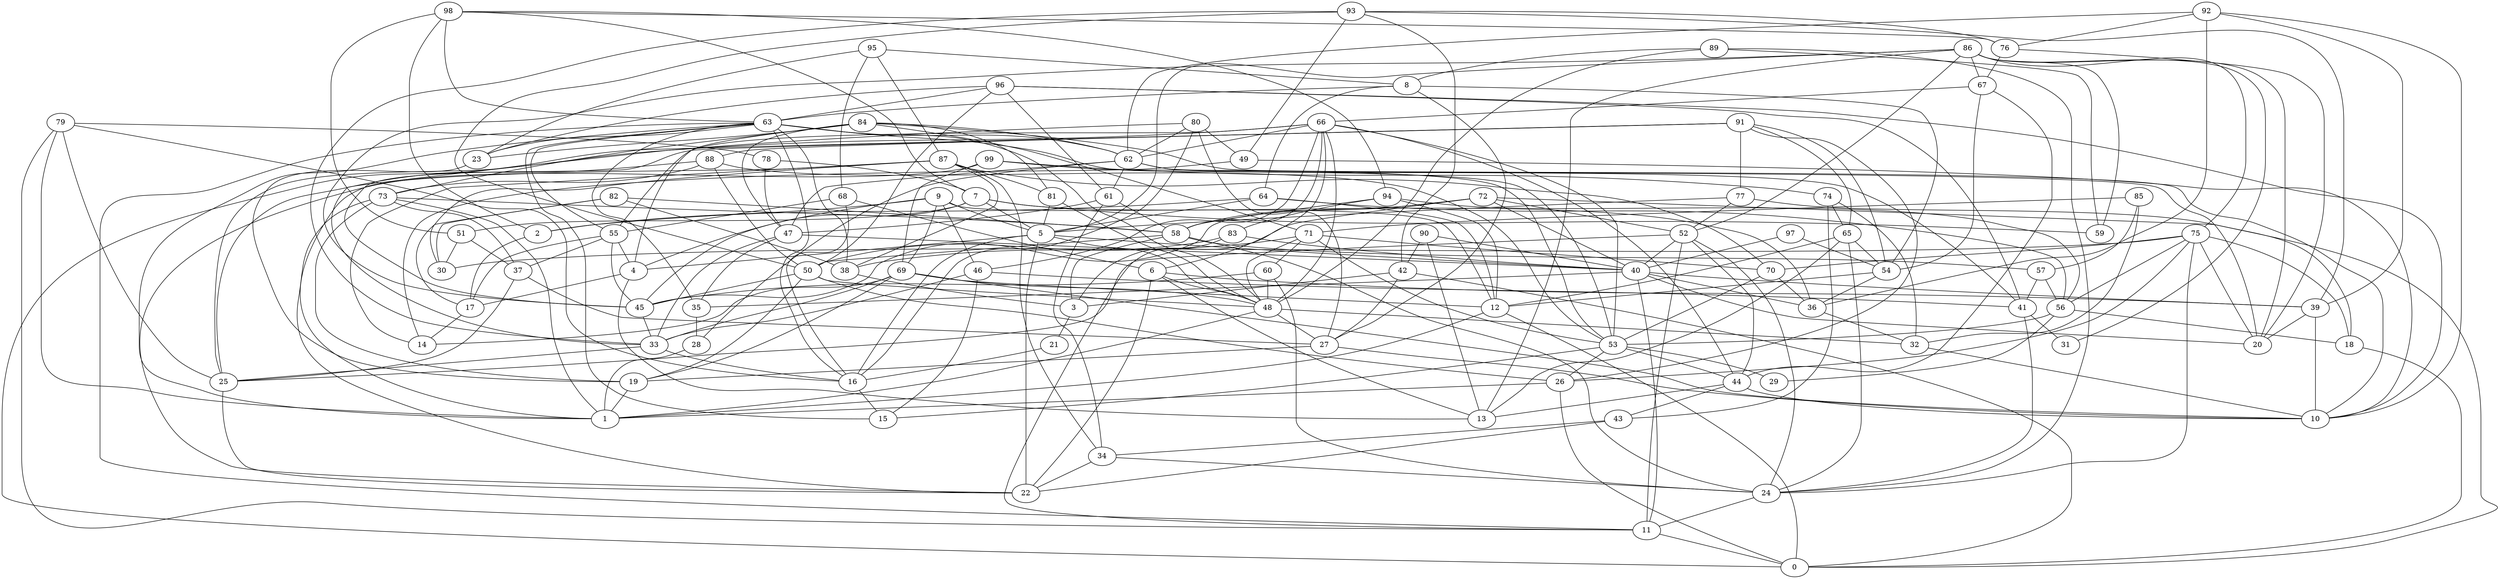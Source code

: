 digraph GG_graph {

subgraph G_graph {
edge [color = black]
"80" -> "16" [dir = none]
"60" -> "24" [dir = none]
"89" -> "48" [dir = none]
"97" -> "54" [dir = none]
"78" -> "47" [dir = none]
"86" -> "31" [dir = none]
"86" -> "67" [dir = none]
"91" -> "77" [dir = none]
"91" -> "26" [dir = none]
"91" -> "45" [dir = none]
"98" -> "51" [dir = none]
"98" -> "2" [dir = none]
"99" -> "69" [dir = none]
"92" -> "76" [dir = none]
"92" -> "10" [dir = none]
"92" -> "62" [dir = none]
"71" -> "70" [dir = none]
"71" -> "48" [dir = none]
"65" -> "54" [dir = none]
"7" -> "59" [dir = none]
"7" -> "5" [dir = none]
"27" -> "10" [dir = none]
"6" -> "39" [dir = none]
"6" -> "48" [dir = none]
"85" -> "57" [dir = none]
"85" -> "32" [dir = none]
"85" -> "71" [dir = none]
"53" -> "44" [dir = none]
"53" -> "29" [dir = none]
"5" -> "22" [dir = none]
"5" -> "4" [dir = none]
"87" -> "34" [dir = none]
"87" -> "38" [dir = none]
"88" -> "50" [dir = none]
"37" -> "25" [dir = none]
"46" -> "15" [dir = none]
"46" -> "41" [dir = none]
"3" -> "21" [dir = none]
"62" -> "28" [dir = none]
"62" -> "20" [dir = none]
"55" -> "17" [dir = none]
"55" -> "45" [dir = none]
"63" -> "23" [dir = none]
"63" -> "55" [dir = none]
"63" -> "38" [dir = none]
"63" -> "11" [dir = none]
"63" -> "16" [dir = none]
"63" -> "48" [dir = none]
"8" -> "64" [dir = none]
"8" -> "63" [dir = none]
"83" -> "40" [dir = none]
"90" -> "13" [dir = none]
"90" -> "40" [dir = none]
"11" -> "0" [dir = none]
"45" -> "33" [dir = none]
"48" -> "1" [dir = none]
"84" -> "73" [dir = none]
"84" -> "81" [dir = none]
"64" -> "2" [dir = none]
"64" -> "56" [dir = none]
"66" -> "53" [dir = none]
"66" -> "58" [dir = none]
"66" -> "46" [dir = none]
"66" -> "25" [dir = none]
"66" -> "62" [dir = none]
"66" -> "48" [dir = none]
"95" -> "23" [dir = none]
"81" -> "5" [dir = none]
"81" -> "48" [dir = none]
"69" -> "14" [dir = none]
"69" -> "48" [dir = none]
"93" -> "42" [dir = none]
"93" -> "49" [dir = none]
"93" -> "50" [dir = none]
"9" -> "46" [dir = none]
"50" -> "19" [dir = none]
"50" -> "48" [dir = none]
"67" -> "54" [dir = none]
"67" -> "66" [dir = none]
"40" -> "36" [dir = none]
"75" -> "56" [dir = none]
"56" -> "18" [dir = none]
"79" -> "78" [dir = none]
"79" -> "11" [dir = none]
"12" -> "0" [dir = none]
"94" -> "58" [dir = none]
"47" -> "35" [dir = none]
"96" -> "61" [dir = none]
"96" -> "63" [dir = none]
"52" -> "40" [dir = none]
"52" -> "24" [dir = none]
"52" -> "11" [dir = none]
"82" -> "30" [dir = none]
"82" -> "17" [dir = none]
"68" -> "16" [dir = none]
"74" -> "43" [dir = none]
"74" -> "32" [dir = none]
"72" -> "3" [dir = none]
"72" -> "58" [dir = none]
"16" -> "15" [dir = none]
"60" -> "45" [dir = none]
"69" -> "12" [dir = none]
"26" -> "1" [dir = none]
"47" -> "33" [dir = none]
"48" -> "27" [dir = none]
"73" -> "1" [dir = none]
"41" -> "24" [dir = none]
"91" -> "0" [dir = none]
"96" -> "41" [dir = none]
"62" -> "47" [dir = none]
"58" -> "50" [dir = none]
"72" -> "52" [dir = none]
"58" -> "24" [dir = none]
"87" -> "30" [dir = none]
"52" -> "44" [dir = none]
"63" -> "62" [dir = none]
"61" -> "34" [dir = none]
"73" -> "19" [dir = none]
"80" -> "27" [dir = none]
"58" -> "57" [dir = none]
"18" -> "0" [dir = none]
"86" -> "52" [dir = none]
"71" -> "38" [dir = none]
"98" -> "7" [dir = none]
"84" -> "4" [dir = none]
"49" -> "14" [dir = none]
"56" -> "53" [dir = none]
"87" -> "70" [dir = none]
"93" -> "76" [dir = none]
"62" -> "61" [dir = none]
"95" -> "8" [dir = none]
"60" -> "48" [dir = none]
"91" -> "54" [dir = none]
"53" -> "26" [dir = none]
"75" -> "70" [dir = none]
"34" -> "24" [dir = none]
"70" -> "36" [dir = none]
"48" -> "32" [dir = none]
"25" -> "22" [dir = none]
"61" -> "47" [dir = none]
"96" -> "23" [dir = none]
"82" -> "38" [dir = none]
"49" -> "10" [dir = none]
"42" -> "27" [dir = none]
"40" -> "11" [dir = none]
"94" -> "83" [dir = none]
"6" -> "22" [dir = none]
"65" -> "13" [dir = none]
"84" -> "62" [dir = none]
"89" -> "8" [dir = none]
"86" -> "20" [dir = none]
"86" -> "5" [dir = none]
"46" -> "33" [dir = none]
"96" -> "50" [dir = none]
"80" -> "62" [dir = none]
"75" -> "24" [dir = none]
"7" -> "45" [dir = none]
"94" -> "56" [dir = none]
"56" -> "29" [dir = none]
"63" -> "53" [dir = none]
"9" -> "4" [dir = none]
"79" -> "1" [dir = none]
"80" -> "33" [dir = none]
"77" -> "18" [dir = none]
"35" -> "28" [dir = none]
"9" -> "5" [dir = none]
"40" -> "35" [dir = none]
"5" -> "16" [dir = none]
"66" -> "55" [dir = none]
"69" -> "19" [dir = none]
"9" -> "2" [dir = none]
"77" -> "52" [dir = none]
"50" -> "26" [dir = none]
"51" -> "30" [dir = none]
"2" -> "17" [dir = none]
"66" -> "6" [dir = none]
"42" -> "3" [dir = none]
"99" -> "53" [dir = none]
"34" -> "22" [dir = none]
"55" -> "37" [dir = none]
"50" -> "45" [dir = none]
"17" -> "14" [dir = none]
"44" -> "10" [dir = none]
"71" -> "60" [dir = none]
"73" -> "22" [dir = none]
"74" -> "65" [dir = none]
"96" -> "10" [dir = none]
"83" -> "11" [dir = none]
"36" -> "32" [dir = none]
"5" -> "40" [dir = none]
"5" -> "48" [dir = none]
"57" -> "56" [dir = none]
"86" -> "13" [dir = none]
"66" -> "44" [dir = none]
"61" -> "58" [dir = none]
"80" -> "49" [dir = none]
"9" -> "69" [dir = none]
"54" -> "12" [dir = none]
"26" -> "0" [dir = none]
"73" -> "37" [dir = none]
"95" -> "87" [dir = none]
"98" -> "94" [dir = none]
"23" -> "19" [dir = none]
"88" -> "25" [dir = none]
"76" -> "67" [dir = none]
"86" -> "45" [dir = none]
"88" -> "53" [dir = none]
"75" -> "20" [dir = none]
"6" -> "13" [dir = none]
"64" -> "5" [dir = none]
"87" -> "1" [dir = none]
"92" -> "39" [dir = none]
"75" -> "18" [dir = none]
"39" -> "20" [dir = none]
"72" -> "45" [dir = none]
"77" -> "5" [dir = none]
"75" -> "30" [dir = none]
"75" -> "26" [dir = none]
"9" -> "12" [dir = none]
"33" -> "25" [dir = none]
"91" -> "88" [dir = none]
"91" -> "65" [dir = none]
"63" -> "15" [dir = none]
"12" -> "1" [dir = none]
"51" -> "37" [dir = none]
"42" -> "0" [dir = none]
"86" -> "59" [dir = none]
"90" -> "42" [dir = none]
"78" -> "7" [dir = none]
"84" -> "47" [dir = none]
"86" -> "75" [dir = none]
"72" -> "0" [dir = none]
"82" -> "58" [dir = none]
"40" -> "39" [dir = none]
"93" -> "33" [dir = none]
"40" -> "20" [dir = none]
"41" -> "31" [dir = none]
"87" -> "81" [dir = none]
"79" -> "16" [dir = none]
"24" -> "11" [dir = none]
"43" -> "22" [dir = none]
"93" -> "39" [dir = none]
"4" -> "13" [dir = none]
"65" -> "12" [dir = none]
"68" -> "55" [dir = none]
"71" -> "53" [dir = none]
"99" -> "74" [dir = none]
"7" -> "51" [dir = none]
"39" -> "10" [dir = none]
"84" -> "23" [dir = none]
"58" -> "3" [dir = none]
"88" -> "73" [dir = none]
"44" -> "13" [dir = none]
"97" -> "40" [dir = none]
"37" -> "27" [dir = none]
"84" -> "71" [dir = none]
"70" -> "53" [dir = none]
"44" -> "43" [dir = none]
"87" -> "14" [dir = none]
"57" -> "41" [dir = none]
"63" -> "35" [dir = none]
"99" -> "22" [dir = none]
"28" -> "1" [dir = none]
"67" -> "44" [dir = none]
"8" -> "54" [dir = none]
"98" -> "63" [dir = none]
"76" -> "20" [dir = none]
"21" -> "16" [dir = none]
"89" -> "24" [dir = none]
"43" -> "34" [dir = none]
"72" -> "40" [dir = none]
"54" -> "36" [dir = none]
"62" -> "41" [dir = none]
"64" -> "12" [dir = none]
"84" -> "10" [dir = none]
"7" -> "36" [dir = none]
"52" -> "25" [dir = none]
"95" -> "68" [dir = none]
"83" -> "50" [dir = none]
"19" -> "1" [dir = none]
"69" -> "10" [dir = none]
"63" -> "1" [dir = none]
"47" -> "40" [dir = none]
"79" -> "25" [dir = none]
"94" -> "12" [dir = none]
"33" -> "16" [dir = none]
"38" -> "3" [dir = none]
"89" -> "59" [dir = none]
"4" -> "17" [dir = none]
"32" -> "10" [dir = none]
"98" -> "76" [dir = none]
"68" -> "6" [dir = none]
"65" -> "24" [dir = none]
"27" -> "19" [dir = none]
"55" -> "4" [dir = none]
"73" -> "58" [dir = none]
"92" -> "36" [dir = none]
"69" -> "33" [dir = none]
"53" -> "15" [dir = none]
"8" -> "27" [dir = none]
}

}
